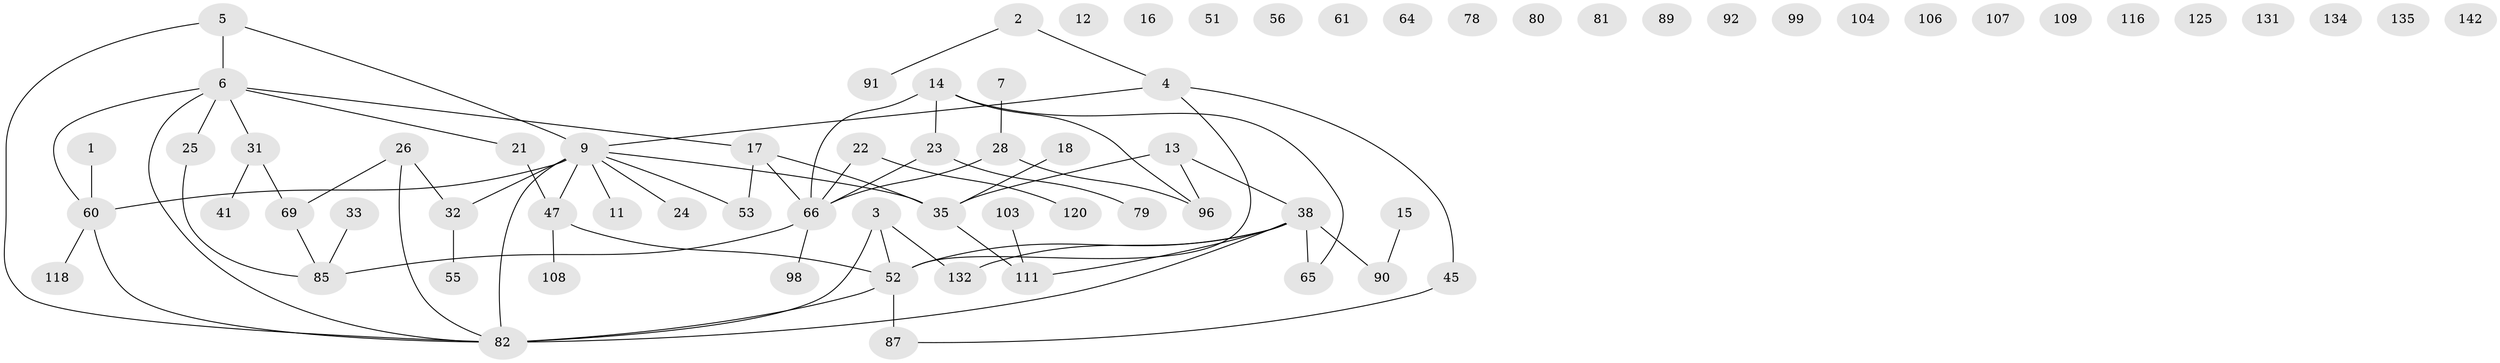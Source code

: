 // original degree distribution, {1: 0.2867132867132867, 2: 0.20279720279720279, 3: 0.15384615384615385, 4: 0.1888111888111888, 0: 0.13986013986013987, 5: 0.02097902097902098, 8: 0.006993006993006993}
// Generated by graph-tools (version 1.1) at 2025/12/03/09/25 04:12:54]
// undirected, 72 vertices, 72 edges
graph export_dot {
graph [start="1"]
  node [color=gray90,style=filled];
  1;
  2;
  3 [super="+68+72"];
  4 [super="+62+63+54+8"];
  5 [super="+50+20"];
  6 [super="+77+10"];
  7;
  9 [super="+19+127+39+30"];
  11 [super="+71"];
  12;
  13 [super="+93+133"];
  14 [super="+94"];
  15;
  16 [super="+49"];
  17 [super="+101+29+36"];
  18;
  21 [super="+129"];
  22 [super="+46+124"];
  23 [super="+42+44"];
  24 [super="+121"];
  25 [super="+27"];
  26 [super="+140+115"];
  28 [super="+34+70"];
  31 [super="+112"];
  32 [super="+40"];
  33;
  35 [super="+37"];
  38 [super="+57+43"];
  41 [super="+59"];
  45;
  47 [super="+113"];
  51;
  52 [super="+119+76"];
  53 [super="+86"];
  55;
  56;
  60 [super="+84"];
  61;
  64;
  65;
  66 [super="+74"];
  69 [super="+97"];
  78;
  79;
  80;
  81;
  82 [super="+114"];
  85 [super="+122"];
  87 [super="+117"];
  89;
  90 [super="+110"];
  91 [super="+95"];
  92;
  96 [super="+100"];
  98;
  99;
  103;
  104;
  106;
  107;
  108;
  109;
  111 [super="+139"];
  116;
  118;
  120;
  125;
  131 [super="+136"];
  132;
  134;
  135;
  142;
  1 -- 60;
  2 -- 4;
  2 -- 91;
  3 -- 132;
  3 -- 52;
  3 -- 82 [weight=2];
  4 -- 45;
  4 -- 9;
  4 -- 52;
  5 -- 82;
  5 -- 6;
  5 -- 9;
  6 -- 21;
  6 -- 82;
  6 -- 31;
  6 -- 17;
  6 -- 60;
  6 -- 25;
  7 -- 28;
  9 -- 11;
  9 -- 47;
  9 -- 35;
  9 -- 24;
  9 -- 60;
  9 -- 32;
  9 -- 82;
  9 -- 53;
  13 -- 35;
  13 -- 96;
  13 -- 38;
  14 -- 96;
  14 -- 65;
  14 -- 66;
  14 -- 23;
  15 -- 90;
  17 -- 66;
  17 -- 35;
  17 -- 53;
  18 -- 35;
  21 -- 47;
  22 -- 120;
  22 -- 66 [weight=2];
  23 -- 79;
  23 -- 66 [weight=2];
  25 -- 85;
  26 -- 32;
  26 -- 69;
  26 -- 82;
  28 -- 66;
  28 -- 96;
  31 -- 41;
  31 -- 69;
  32 -- 55;
  33 -- 85;
  35 -- 111;
  38 -- 65;
  38 -- 82;
  38 -- 132;
  38 -- 90;
  38 -- 111;
  38 -- 52;
  45 -- 87;
  47 -- 108;
  47 -- 52;
  52 -- 82;
  52 -- 87 [weight=2];
  60 -- 82;
  60 -- 118;
  66 -- 98;
  66 -- 85;
  69 -- 85;
  103 -- 111;
}

